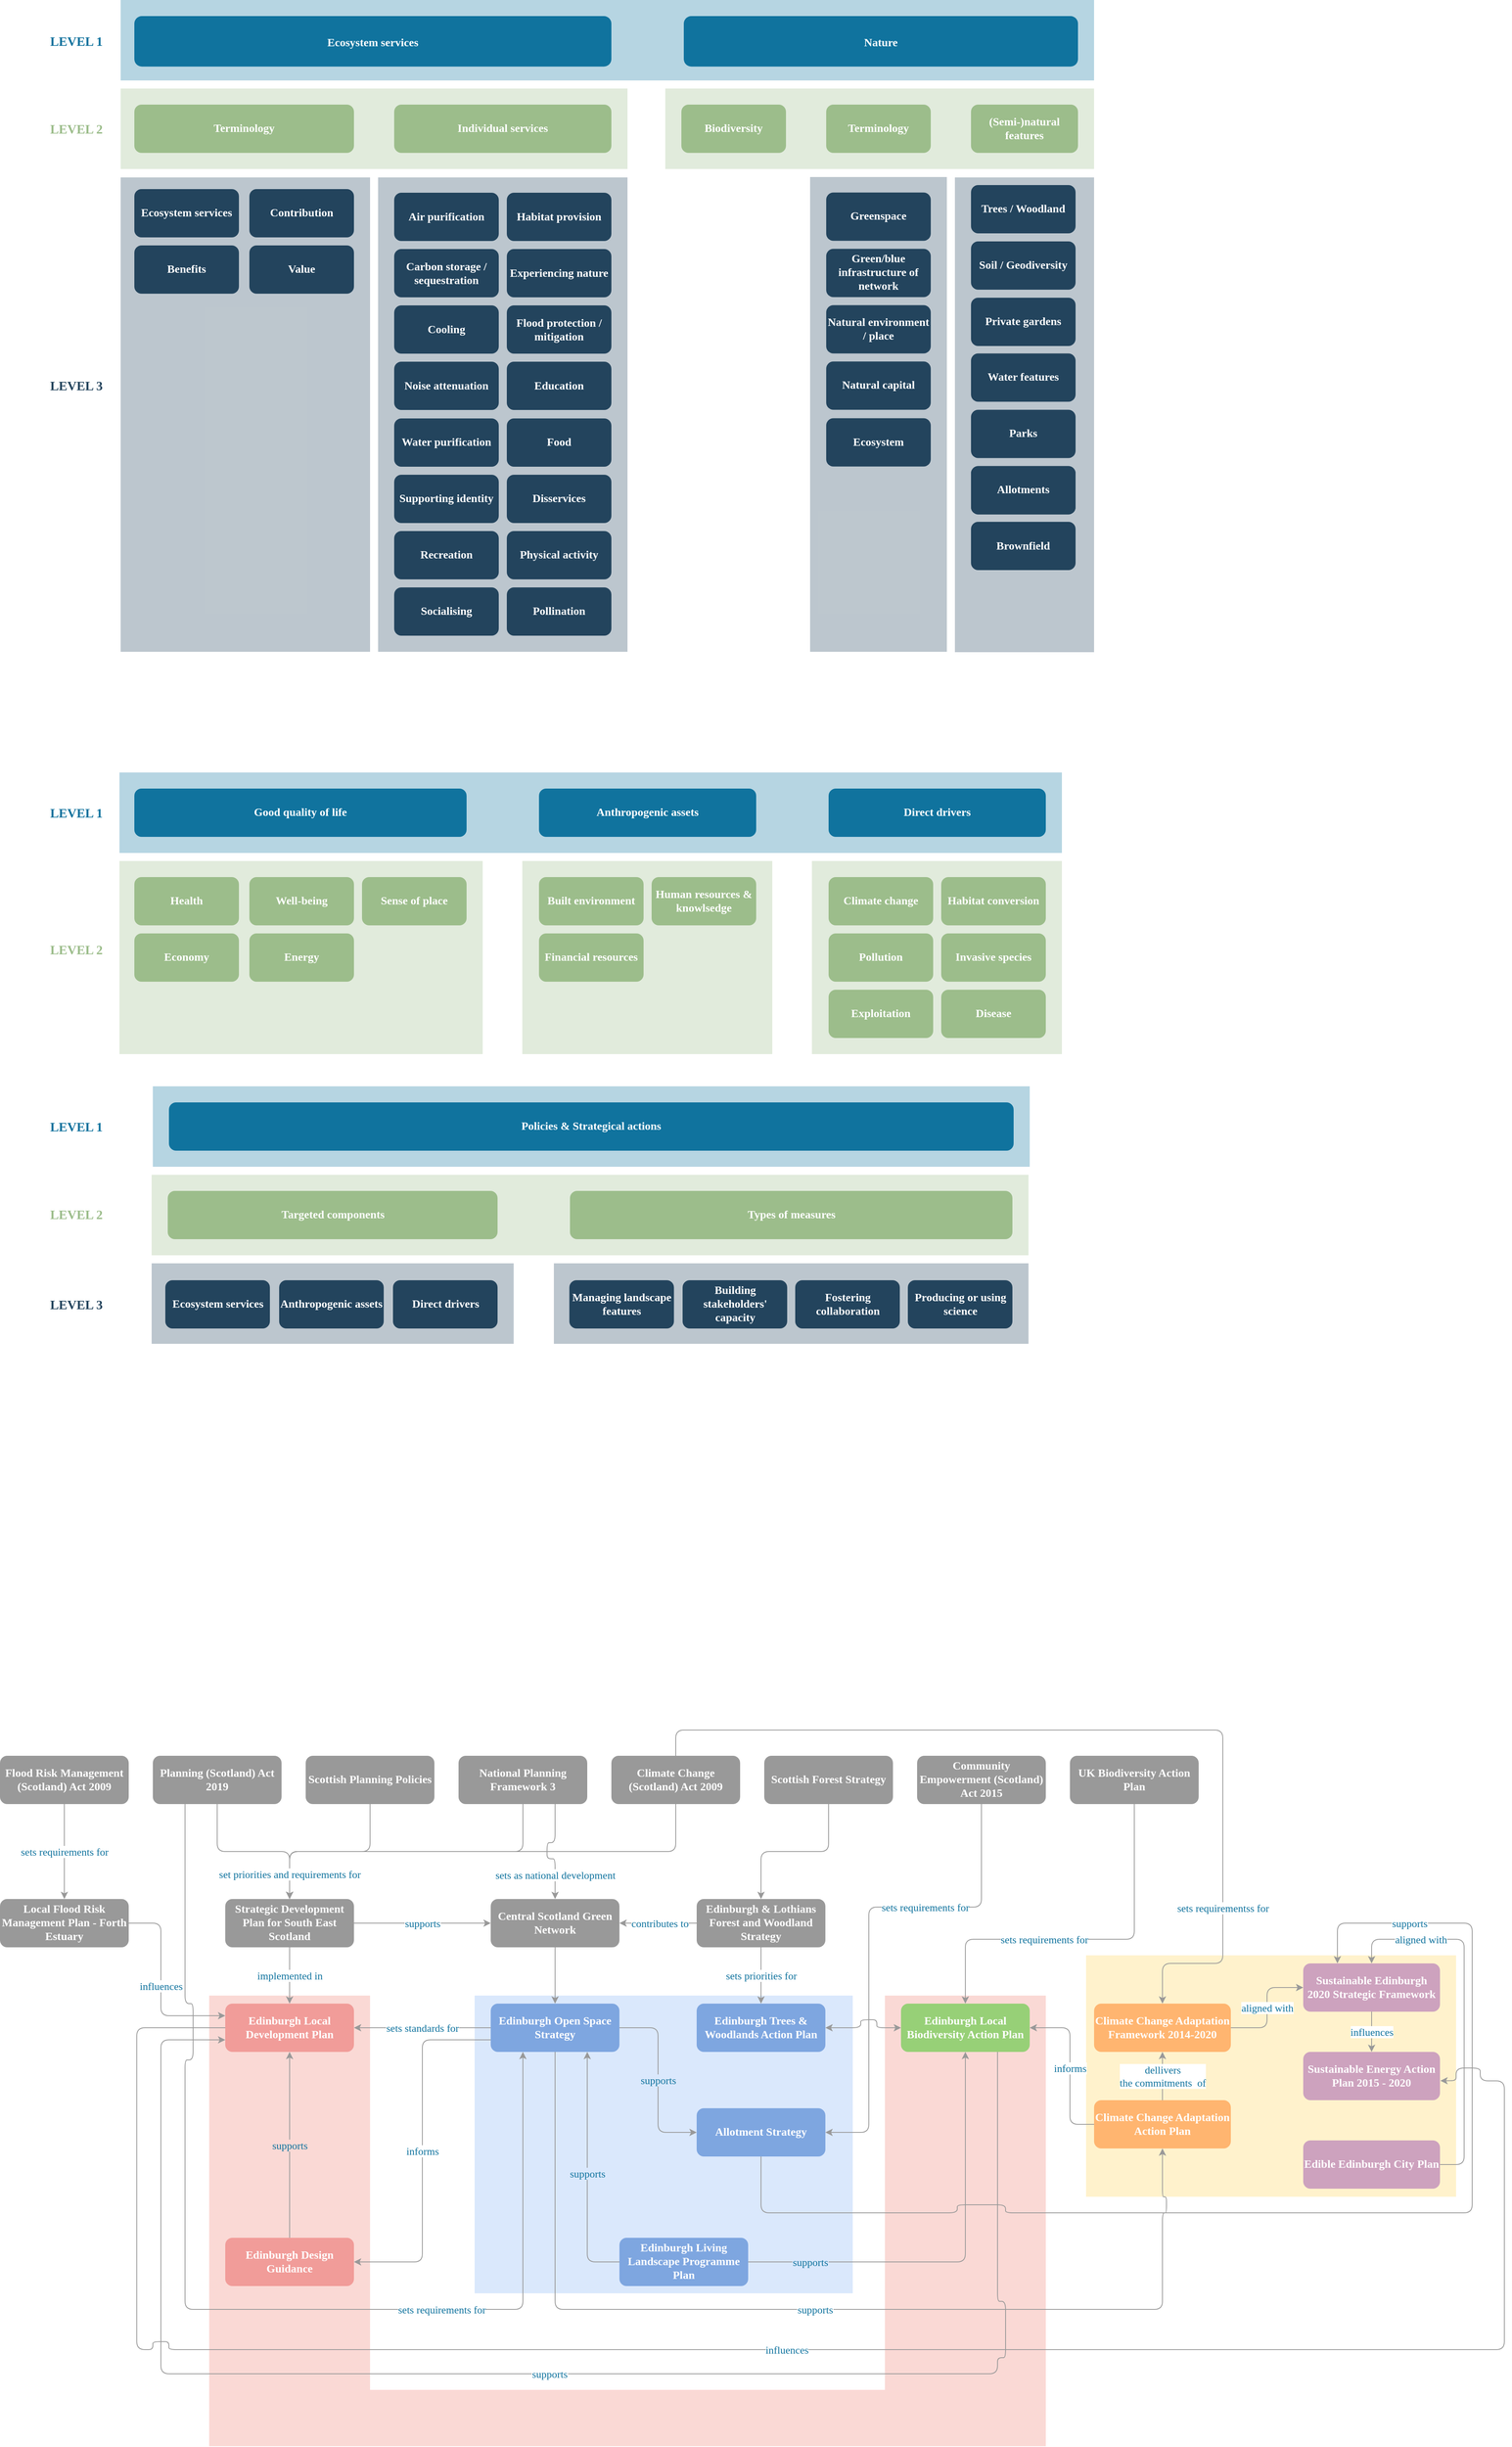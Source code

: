 <mxfile version="12.8.8" type="github">
  <diagram name="Page-1" id="2c0d36ab-eaac-3732-788b-9136903baeff">
    <mxGraphModel dx="2034" dy="1131" grid="1" gridSize="10" guides="1" tooltips="1" connect="1" arrows="1" fold="1" page="1" pageScale="1.5" pageWidth="1169" pageHeight="827" background="#ffffff" math="0" shadow="0">
      <root>
        <mxCell id="0" />
        <mxCell id="1" parent="0" />
        <mxCell id="-UhzXpVQuSyRchcQJ48B-201" value="" style="rounded=0;whiteSpace=wrap;html=1;fillColor=#fff2cc;fontFamily=Tahoma;fontSize=13;strokeColor=none;" vertex="1" parent="1">
          <mxGeometry x="1360" y="2750" width="460" height="300" as="geometry" />
        </mxCell>
        <mxCell id="-UhzXpVQuSyRchcQJ48B-199" value="" style="rounded=0;whiteSpace=wrap;html=1;fillColor=#fad9d5;fontFamily=Tahoma;fontSize=13;strokeColor=none;" vertex="1" parent="1">
          <mxGeometry x="1110" y="2800" width="200" height="560" as="geometry" />
        </mxCell>
        <mxCell id="-UhzXpVQuSyRchcQJ48B-196" value="" style="rounded=0;whiteSpace=wrap;html=1;fillColor=#FAD9D5;fontFamily=Tahoma;fontSize=13;strokeColor=none;" vertex="1" parent="1">
          <mxGeometry x="270" y="2800" width="200" height="560" as="geometry" />
        </mxCell>
        <mxCell id="-UhzXpVQuSyRchcQJ48B-195" value="" style="rounded=0;whiteSpace=wrap;html=1;fillColor=#DAE8FC;fontFamily=Tahoma;fontSize=13;strokeColor=none;" vertex="1" parent="1">
          <mxGeometry x="600" y="2800" width="470" height="370" as="geometry" />
        </mxCell>
        <mxCell id="o9-z1RI_EK6PcWkdSyOs-255" value="" style="group" parent="1" vertex="1" connectable="0">
          <mxGeometry x="60" y="320" width="1310" height="810.5" as="geometry" />
        </mxCell>
        <mxCell id="o9-z1RI_EK6PcWkdSyOs-231" value="" style="fillColor=#23445D;strokeColor=none;opacity=30;" parent="o9-z1RI_EK6PcWkdSyOs-255" vertex="1">
          <mxGeometry x="1137" y="220.5" width="173" height="590" as="geometry" />
        </mxCell>
        <mxCell id="o9-z1RI_EK6PcWkdSyOs-229" value="" style="fillColor=#23445D;strokeColor=none;opacity=30;" parent="o9-z1RI_EK6PcWkdSyOs-255" vertex="1">
          <mxGeometry x="957" y="220" width="170" height="590" as="geometry" />
        </mxCell>
        <mxCell id="o9-z1RI_EK6PcWkdSyOs-228" value="" style="fillColor=#23445D;strokeColor=none;opacity=30;" parent="o9-z1RI_EK6PcWkdSyOs-255" vertex="1">
          <mxGeometry x="420" y="220.5" width="310" height="589.5" as="geometry" />
        </mxCell>
        <mxCell id="o9-z1RI_EK6PcWkdSyOs-227" value="" style="fillColor=#9CBD8B;strokeColor=none;opacity=30;" parent="o9-z1RI_EK6PcWkdSyOs-255" vertex="1">
          <mxGeometry x="777" y="110" width="533" height="100" as="geometry" />
        </mxCell>
        <mxCell id="o9-z1RI_EK6PcWkdSyOs-226" value="" style="fillColor=#23445D;strokeColor=none;opacity=30;" parent="o9-z1RI_EK6PcWkdSyOs-255" vertex="1">
          <mxGeometry x="100" y="220.5" width="310" height="589.5" as="geometry" />
        </mxCell>
        <mxCell id="o9-z1RI_EK6PcWkdSyOs-225" value="" style="fillColor=#9CBD8B;strokeColor=none;opacity=30;" parent="o9-z1RI_EK6PcWkdSyOs-255" vertex="1">
          <mxGeometry x="100" y="110" width="630" height="100" as="geometry" />
        </mxCell>
        <mxCell id="122" value="" style="fillColor=#10739E;strokeColor=none;opacity=30;" parent="o9-z1RI_EK6PcWkdSyOs-255" vertex="1">
          <mxGeometry x="100" width="1210" height="100" as="geometry" />
        </mxCell>
        <mxCell id="12" value="Nature" style="rounded=1;fillColor=#10739E;gradientColor=none;strokeColor=none;fontColor=#FFFFFF;fontStyle=1;fontFamily=Tahoma;fontSize=14" parent="o9-z1RI_EK6PcWkdSyOs-255" vertex="1">
          <mxGeometry x="800" y="20" width="490" height="62.75" as="geometry" />
        </mxCell>
        <mxCell id="13" value="Ecosystem services" style="rounded=1;fillColor=#10739E;gradientColor=none;strokeColor=none;fontColor=#FFFFFF;fontStyle=1;fontFamily=Tahoma;fontSize=14" parent="o9-z1RI_EK6PcWkdSyOs-255" vertex="1">
          <mxGeometry x="117" y="20" width="593" height="62.75" as="geometry" />
        </mxCell>
        <mxCell id="o9-z1RI_EK6PcWkdSyOs-127" value="Terminology" style="rounded=1;fillColor=#9CBD8B;gradientColor=none;strokeColor=none;fontColor=#FFFFFF;fontStyle=1;fontFamily=Tahoma;fontSize=14;whiteSpace=wrap;" parent="o9-z1RI_EK6PcWkdSyOs-255" vertex="1">
          <mxGeometry x="117" y="130" width="273" height="60" as="geometry" />
        </mxCell>
        <mxCell id="o9-z1RI_EK6PcWkdSyOs-143" value="Individual services" style="rounded=1;fillColor=#9CBD8B;gradientColor=none;strokeColor=none;fontColor=#FFFFFF;fontStyle=1;fontFamily=Tahoma;fontSize=14;whiteSpace=wrap;" parent="o9-z1RI_EK6PcWkdSyOs-255" vertex="1">
          <mxGeometry x="440" y="130" width="270" height="60" as="geometry" />
        </mxCell>
        <mxCell id="o9-z1RI_EK6PcWkdSyOs-145" value="Ecosystem services" style="rounded=1;fillColor=#23445D;gradientColor=none;strokeColor=none;fontColor=#FFFFFF;fontStyle=1;fontFamily=Tahoma;fontSize=14;whiteSpace=wrap;" parent="o9-z1RI_EK6PcWkdSyOs-255" vertex="1">
          <mxGeometry x="117" y="235" width="130" height="60" as="geometry" />
        </mxCell>
        <mxCell id="o9-z1RI_EK6PcWkdSyOs-149" value="Contribution" style="rounded=1;fillColor=#23445D;gradientColor=none;strokeColor=none;fontColor=#FFFFFF;fontStyle=1;fontFamily=Tahoma;fontSize=14;whiteSpace=wrap;" parent="o9-z1RI_EK6PcWkdSyOs-255" vertex="1">
          <mxGeometry x="260" y="235" width="130" height="60" as="geometry" />
        </mxCell>
        <mxCell id="o9-z1RI_EK6PcWkdSyOs-150" value="Benefits" style="rounded=1;fillColor=#23445D;gradientColor=none;strokeColor=none;fontColor=#FFFFFF;fontStyle=1;fontFamily=Tahoma;fontSize=14;whiteSpace=wrap;" parent="o9-z1RI_EK6PcWkdSyOs-255" vertex="1">
          <mxGeometry x="117" y="305" width="130" height="60" as="geometry" />
        </mxCell>
        <mxCell id="o9-z1RI_EK6PcWkdSyOs-151" value="Value" style="rounded=1;fillColor=#23445D;gradientColor=none;strokeColor=none;fontColor=#FFFFFF;fontStyle=1;fontFamily=Tahoma;fontSize=14;whiteSpace=wrap;" parent="o9-z1RI_EK6PcWkdSyOs-255" vertex="1">
          <mxGeometry x="260" y="305" width="130" height="60" as="geometry" />
        </mxCell>
        <mxCell id="o9-z1RI_EK6PcWkdSyOs-152" value="Private gardens" style="rounded=1;fillColor=#23445D;gradientColor=none;strokeColor=none;fontColor=#FFFFFF;fontStyle=1;fontFamily=Tahoma;fontSize=14;whiteSpace=wrap;" parent="o9-z1RI_EK6PcWkdSyOs-255" vertex="1">
          <mxGeometry x="1157" y="370" width="130" height="60" as="geometry" />
        </mxCell>
        <mxCell id="o9-z1RI_EK6PcWkdSyOs-153" value="Water purification" style="rounded=1;fillColor=#23445D;gradientColor=none;strokeColor=none;fontColor=#FFFFFF;fontStyle=1;fontFamily=Tahoma;fontSize=14;whiteSpace=wrap;" parent="o9-z1RI_EK6PcWkdSyOs-255" vertex="1">
          <mxGeometry x="440" y="520" width="130" height="60" as="geometry" />
        </mxCell>
        <mxCell id="o9-z1RI_EK6PcWkdSyOs-154" value="Carbon storage / sequestration " style="rounded=1;fillColor=#23445D;gradientColor=none;strokeColor=none;fontColor=#FFFFFF;fontStyle=1;fontFamily=Tahoma;fontSize=14;whiteSpace=wrap;" parent="o9-z1RI_EK6PcWkdSyOs-255" vertex="1">
          <mxGeometry x="440" y="309.5" width="130" height="60" as="geometry" />
        </mxCell>
        <mxCell id="o9-z1RI_EK6PcWkdSyOs-155" value="Cooling" style="rounded=1;fillColor=#23445D;gradientColor=none;strokeColor=none;fontColor=#FFFFFF;fontStyle=1;fontFamily=Tahoma;fontSize=14;whiteSpace=wrap;" parent="o9-z1RI_EK6PcWkdSyOs-255" vertex="1">
          <mxGeometry x="440" y="379.5" width="130" height="60" as="geometry" />
        </mxCell>
        <mxCell id="o9-z1RI_EK6PcWkdSyOs-158" value="Flood protection / mitigation" style="rounded=1;fillColor=#23445D;gradientColor=none;strokeColor=none;fontColor=#FFFFFF;fontStyle=1;fontFamily=Tahoma;fontSize=14;whiteSpace=wrap;" parent="o9-z1RI_EK6PcWkdSyOs-255" vertex="1">
          <mxGeometry x="580" y="379.5" width="130" height="60" as="geometry" />
        </mxCell>
        <mxCell id="o9-z1RI_EK6PcWkdSyOs-159" value="Noise attenuation" style="rounded=1;fillColor=#23445D;gradientColor=none;strokeColor=none;fontColor=#FFFFFF;fontStyle=1;fontFamily=Tahoma;fontSize=14;whiteSpace=wrap;" parent="o9-z1RI_EK6PcWkdSyOs-255" vertex="1">
          <mxGeometry x="440" y="449.5" width="130" height="60" as="geometry" />
        </mxCell>
        <mxCell id="o9-z1RI_EK6PcWkdSyOs-160" value="Pollination" style="rounded=1;fillColor=#23445D;gradientColor=none;strokeColor=none;fontColor=#FFFFFF;fontStyle=1;fontFamily=Tahoma;fontSize=14;whiteSpace=wrap;" parent="o9-z1RI_EK6PcWkdSyOs-255" vertex="1">
          <mxGeometry x="580" y="730" width="130" height="60" as="geometry" />
        </mxCell>
        <mxCell id="o9-z1RI_EK6PcWkdSyOs-161" value="Habitat provision" style="rounded=1;fillColor=#23445D;gradientColor=none;strokeColor=none;fontColor=#FFFFFF;fontStyle=1;fontFamily=Tahoma;fontSize=14;whiteSpace=wrap;" parent="o9-z1RI_EK6PcWkdSyOs-255" vertex="1">
          <mxGeometry x="580" y="239.5" width="130" height="60" as="geometry" />
        </mxCell>
        <mxCell id="o9-z1RI_EK6PcWkdSyOs-162" value="Recreation" style="rounded=1;fillColor=#23445D;gradientColor=none;strokeColor=none;fontColor=#FFFFFF;fontStyle=1;fontFamily=Tahoma;fontSize=14;whiteSpace=wrap;" parent="o9-z1RI_EK6PcWkdSyOs-255" vertex="1">
          <mxGeometry x="440" y="660" width="130" height="60" as="geometry" />
        </mxCell>
        <mxCell id="o9-z1RI_EK6PcWkdSyOs-163" value="Experiencing nature" style="rounded=1;fillColor=#23445D;gradientColor=none;strokeColor=none;fontColor=#FFFFFF;fontStyle=1;fontFamily=Tahoma;fontSize=14;whiteSpace=wrap;" parent="o9-z1RI_EK6PcWkdSyOs-255" vertex="1">
          <mxGeometry x="580" y="309.5" width="130" height="60" as="geometry" />
        </mxCell>
        <mxCell id="o9-z1RI_EK6PcWkdSyOs-165" value="Socialising" style="rounded=1;fillColor=#23445D;gradientColor=none;strokeColor=none;fontColor=#FFFFFF;fontStyle=1;fontFamily=Tahoma;fontSize=14;whiteSpace=wrap;" parent="o9-z1RI_EK6PcWkdSyOs-255" vertex="1">
          <mxGeometry x="440" y="730" width="130" height="60" as="geometry" />
        </mxCell>
        <mxCell id="o9-z1RI_EK6PcWkdSyOs-166" value="Supporting identity" style="rounded=1;fillColor=#23445D;gradientColor=none;strokeColor=none;fontColor=#FFFFFF;fontStyle=1;fontFamily=Tahoma;fontSize=14;whiteSpace=wrap;" parent="o9-z1RI_EK6PcWkdSyOs-255" vertex="1">
          <mxGeometry x="440" y="590" width="130" height="60" as="geometry" />
        </mxCell>
        <mxCell id="o9-z1RI_EK6PcWkdSyOs-167" value="Physical activity" style="rounded=1;fillColor=#23445D;gradientColor=none;strokeColor=none;fontColor=#FFFFFF;fontStyle=1;fontFamily=Tahoma;fontSize=14;whiteSpace=wrap;" parent="o9-z1RI_EK6PcWkdSyOs-255" vertex="1">
          <mxGeometry x="580" y="660" width="130" height="60" as="geometry" />
        </mxCell>
        <mxCell id="o9-z1RI_EK6PcWkdSyOs-168" value="Food" style="rounded=1;fillColor=#23445D;gradientColor=none;strokeColor=none;fontColor=#FFFFFF;fontStyle=1;fontFamily=Tahoma;fontSize=14;whiteSpace=wrap;" parent="o9-z1RI_EK6PcWkdSyOs-255" vertex="1">
          <mxGeometry x="580" y="520" width="130" height="60" as="geometry" />
        </mxCell>
        <mxCell id="o9-z1RI_EK6PcWkdSyOs-169" value="Disservices" style="rounded=1;fillColor=#23445D;gradientColor=none;strokeColor=none;fontColor=#FFFFFF;fontStyle=1;fontFamily=Tahoma;fontSize=14;whiteSpace=wrap;" parent="o9-z1RI_EK6PcWkdSyOs-255" vertex="1">
          <mxGeometry x="580" y="590" width="130" height="60" as="geometry" />
        </mxCell>
        <mxCell id="o9-z1RI_EK6PcWkdSyOs-170" value="Biodiversity" style="rounded=1;fillColor=#9CBD8B;gradientColor=none;strokeColor=none;fontColor=#FFFFFF;fontStyle=1;fontFamily=Tahoma;fontSize=14;whiteSpace=wrap;" parent="o9-z1RI_EK6PcWkdSyOs-255" vertex="1">
          <mxGeometry x="797" y="130" width="130" height="60" as="geometry" />
        </mxCell>
        <mxCell id="o9-z1RI_EK6PcWkdSyOs-171" value="Terminology" style="rounded=1;fillColor=#9CBD8B;gradientColor=none;strokeColor=none;fontColor=#FFFFFF;fontStyle=1;fontFamily=Tahoma;fontSize=14;whiteSpace=wrap;" parent="o9-z1RI_EK6PcWkdSyOs-255" vertex="1">
          <mxGeometry x="977" y="130" width="130" height="60" as="geometry" />
        </mxCell>
        <mxCell id="o9-z1RI_EK6PcWkdSyOs-172" value="(Semi-)natural features" style="rounded=1;fillColor=#9CBD8B;gradientColor=none;strokeColor=none;fontColor=#FFFFFF;fontStyle=1;fontFamily=Tahoma;fontSize=14;whiteSpace=wrap;" parent="o9-z1RI_EK6PcWkdSyOs-255" vertex="1">
          <mxGeometry x="1157" y="130" width="133" height="60" as="geometry" />
        </mxCell>
        <mxCell id="o9-z1RI_EK6PcWkdSyOs-173" value="Greenspace" style="rounded=1;fillColor=#23445D;gradientColor=none;strokeColor=none;fontColor=#FFFFFF;fontStyle=1;fontFamily=Tahoma;fontSize=14;whiteSpace=wrap;" parent="o9-z1RI_EK6PcWkdSyOs-255" vertex="1">
          <mxGeometry x="977" y="239.25" width="130" height="60" as="geometry" />
        </mxCell>
        <mxCell id="o9-z1RI_EK6PcWkdSyOs-174" value="Green/blue infrastructure of network" style="rounded=1;fillColor=#23445D;gradientColor=none;strokeColor=none;fontColor=#FFFFFF;fontStyle=1;fontFamily=Tahoma;fontSize=14;whiteSpace=wrap;" parent="o9-z1RI_EK6PcWkdSyOs-255" vertex="1">
          <mxGeometry x="977" y="309.25" width="130" height="60" as="geometry" />
        </mxCell>
        <mxCell id="o9-z1RI_EK6PcWkdSyOs-175" value="Natural environment / place" style="rounded=1;fillColor=#23445D;gradientColor=none;strokeColor=none;fontColor=#FFFFFF;fontStyle=1;fontFamily=Tahoma;fontSize=14;whiteSpace=wrap;" parent="o9-z1RI_EK6PcWkdSyOs-255" vertex="1">
          <mxGeometry x="977" y="379.25" width="130" height="60" as="geometry" />
        </mxCell>
        <mxCell id="o9-z1RI_EK6PcWkdSyOs-176" value="Natural capital" style="rounded=1;fillColor=#23445D;gradientColor=none;strokeColor=none;fontColor=#FFFFFF;fontStyle=1;fontFamily=Tahoma;fontSize=14;whiteSpace=wrap;" parent="o9-z1RI_EK6PcWkdSyOs-255" vertex="1">
          <mxGeometry x="977" y="449.25" width="130" height="60" as="geometry" />
        </mxCell>
        <mxCell id="o9-z1RI_EK6PcWkdSyOs-177" value="Ecosystem" style="rounded=1;fillColor=#23445D;gradientColor=none;strokeColor=none;fontColor=#FFFFFF;fontStyle=1;fontFamily=Tahoma;fontSize=14;whiteSpace=wrap;" parent="o9-z1RI_EK6PcWkdSyOs-255" vertex="1">
          <mxGeometry x="977" y="519.75" width="130" height="60" as="geometry" />
        </mxCell>
        <mxCell id="o9-z1RI_EK6PcWkdSyOs-178" value="Trees / Woodland" style="rounded=1;fillColor=#23445D;gradientColor=none;strokeColor=none;fontColor=#FFFFFF;fontStyle=1;fontFamily=Tahoma;fontSize=14;whiteSpace=wrap;" parent="o9-z1RI_EK6PcWkdSyOs-255" vertex="1">
          <mxGeometry x="1157" y="230" width="130" height="60" as="geometry" />
        </mxCell>
        <mxCell id="o9-z1RI_EK6PcWkdSyOs-179" value="Water features" style="rounded=1;fillColor=#23445D;gradientColor=none;strokeColor=none;fontColor=#FFFFFF;fontStyle=1;fontFamily=Tahoma;fontSize=14;whiteSpace=wrap;" parent="o9-z1RI_EK6PcWkdSyOs-255" vertex="1">
          <mxGeometry x="1157" y="439.25" width="130" height="60" as="geometry" />
        </mxCell>
        <mxCell id="o9-z1RI_EK6PcWkdSyOs-180" value="Soil / Geodiversity" style="rounded=1;fillColor=#23445D;gradientColor=none;strokeColor=none;fontColor=#FFFFFF;fontStyle=1;fontFamily=Tahoma;fontSize=14;whiteSpace=wrap;" parent="o9-z1RI_EK6PcWkdSyOs-255" vertex="1">
          <mxGeometry x="1157" y="300" width="130" height="60" as="geometry" />
        </mxCell>
        <mxCell id="o9-z1RI_EK6PcWkdSyOs-181" value="Parks" style="rounded=1;fillColor=#23445D;gradientColor=none;strokeColor=none;fontColor=#FFFFFF;fontStyle=1;fontFamily=Tahoma;fontSize=14;whiteSpace=wrap;" parent="o9-z1RI_EK6PcWkdSyOs-255" vertex="1">
          <mxGeometry x="1157" y="509.25" width="130" height="60" as="geometry" />
        </mxCell>
        <mxCell id="o9-z1RI_EK6PcWkdSyOs-183" value="Air purification" style="rounded=1;fillColor=#23445D;gradientColor=none;strokeColor=none;fontColor=#FFFFFF;fontStyle=1;fontFamily=Tahoma;fontSize=14;whiteSpace=wrap;" parent="o9-z1RI_EK6PcWkdSyOs-255" vertex="1">
          <mxGeometry x="440" y="239.5" width="130" height="60" as="geometry" />
        </mxCell>
        <mxCell id="o9-z1RI_EK6PcWkdSyOs-184" value="Allotments" style="rounded=1;fillColor=#23445D;gradientColor=none;strokeColor=none;fontColor=#FFFFFF;fontStyle=1;fontFamily=Tahoma;fontSize=14;whiteSpace=wrap;" parent="o9-z1RI_EK6PcWkdSyOs-255" vertex="1">
          <mxGeometry x="1157" y="579.25" width="130" height="60" as="geometry" />
        </mxCell>
        <mxCell id="o9-z1RI_EK6PcWkdSyOs-185" value="Brownfield" style="rounded=1;fillColor=#23445D;gradientColor=none;strokeColor=none;fontColor=#FFFFFF;fontStyle=1;fontFamily=Tahoma;fontSize=14;whiteSpace=wrap;" parent="o9-z1RI_EK6PcWkdSyOs-255" vertex="1">
          <mxGeometry x="1157" y="648.5" width="130" height="60" as="geometry" />
        </mxCell>
        <mxCell id="o9-z1RI_EK6PcWkdSyOs-222" value="Education" style="rounded=1;fillColor=#23445D;gradientColor=none;strokeColor=none;fontColor=#FFFFFF;fontStyle=1;fontFamily=Tahoma;fontSize=14;whiteSpace=wrap;" parent="o9-z1RI_EK6PcWkdSyOs-255" vertex="1">
          <mxGeometry x="580" y="449.5" width="130" height="60" as="geometry" />
        </mxCell>
        <mxCell id="o9-z1RI_EK6PcWkdSyOs-230" value="Allotments" style="rounded=1;fillColor=#23445D;gradientColor=none;strokeColor=none;fontColor=#FFFFFF;fontStyle=1;fontFamily=Tahoma;fontSize=14;whiteSpace=wrap;" parent="o9-z1RI_EK6PcWkdSyOs-255" vertex="1">
          <mxGeometry x="1157" y="579.25" width="130" height="60" as="geometry" />
        </mxCell>
        <mxCell id="o9-z1RI_EK6PcWkdSyOs-233" value="LEVEL 1" style="text;html=1;strokeColor=none;fillColor=none;align=center;verticalAlign=middle;whiteSpace=wrap;rounded=0;fontFamily=Tahoma;fontSize=16;fontStyle=1;fontColor=#10739E;" parent="o9-z1RI_EK6PcWkdSyOs-255" vertex="1">
          <mxGeometry y="41.38" width="90" height="20" as="geometry" />
        </mxCell>
        <mxCell id="o9-z1RI_EK6PcWkdSyOs-235" value="LEVEL 2" style="text;html=1;strokeColor=none;fillColor=none;align=center;verticalAlign=middle;whiteSpace=wrap;rounded=0;fontFamily=Tahoma;fontSize=16;fontStyle=1;fontColor=#9CBD8B;" parent="o9-z1RI_EK6PcWkdSyOs-255" vertex="1">
          <mxGeometry y="150" width="90" height="20" as="geometry" />
        </mxCell>
        <mxCell id="o9-z1RI_EK6PcWkdSyOs-236" value="LEVEL 3" style="text;html=1;strokeColor=none;fillColor=none;align=center;verticalAlign=middle;whiteSpace=wrap;rounded=0;fontFamily=Tahoma;fontSize=16;fontStyle=1;fontColor=#23445D;" parent="o9-z1RI_EK6PcWkdSyOs-255" vertex="1">
          <mxGeometry y="469.25" width="90" height="20" as="geometry" />
        </mxCell>
        <mxCell id="o9-z1RI_EK6PcWkdSyOs-256" value="" style="group" parent="1" vertex="1" connectable="0">
          <mxGeometry x="60" y="1280" width="1270" height="710" as="geometry" />
        </mxCell>
        <mxCell id="o9-z1RI_EK6PcWkdSyOs-249" value="" style="fillColor=#10739E;strokeColor=none;opacity=30;" parent="o9-z1RI_EK6PcWkdSyOs-256" vertex="1">
          <mxGeometry x="140" y="390" width="1090" height="100" as="geometry" />
        </mxCell>
        <mxCell id="o9-z1RI_EK6PcWkdSyOs-248" value="" style="fillColor=#23445D;strokeColor=none;opacity=30;" parent="o9-z1RI_EK6PcWkdSyOs-256" vertex="1">
          <mxGeometry x="638.5" y="610" width="590" height="100" as="geometry" />
        </mxCell>
        <mxCell id="o9-z1RI_EK6PcWkdSyOs-246" value="" style="fillColor=#23445D;strokeColor=none;opacity=30;" parent="o9-z1RI_EK6PcWkdSyOs-256" vertex="1">
          <mxGeometry x="138.5" y="610" width="450" height="100" as="geometry" />
        </mxCell>
        <mxCell id="o9-z1RI_EK6PcWkdSyOs-247" value="" style="fillColor=#9CBD8B;strokeColor=none;opacity=30;" parent="o9-z1RI_EK6PcWkdSyOs-256" vertex="1">
          <mxGeometry x="138.5" y="500" width="1090" height="100" as="geometry" />
        </mxCell>
        <mxCell id="o9-z1RI_EK6PcWkdSyOs-244" value="" style="fillColor=#10739E;strokeColor=none;opacity=30;" parent="o9-z1RI_EK6PcWkdSyOs-256" vertex="1">
          <mxGeometry x="98.5" width="1171.5" height="100" as="geometry" />
        </mxCell>
        <mxCell id="o9-z1RI_EK6PcWkdSyOs-243" value="" style="fillColor=#9CBD8B;strokeColor=none;opacity=30;" parent="o9-z1RI_EK6PcWkdSyOs-256" vertex="1">
          <mxGeometry x="959.25" y="110" width="310.75" height="240" as="geometry" />
        </mxCell>
        <mxCell id="o9-z1RI_EK6PcWkdSyOs-238" value="" style="fillColor=#9CBD8B;strokeColor=none;opacity=30;" parent="o9-z1RI_EK6PcWkdSyOs-256" vertex="1">
          <mxGeometry x="599.25" y="110" width="310.75" height="240" as="geometry" />
        </mxCell>
        <mxCell id="o9-z1RI_EK6PcWkdSyOs-237" value="" style="fillColor=#9CBD8B;strokeColor=none;opacity=30;" parent="o9-z1RI_EK6PcWkdSyOs-256" vertex="1">
          <mxGeometry x="98.5" y="110" width="451.5" height="240" as="geometry" />
        </mxCell>
        <mxCell id="o9-z1RI_EK6PcWkdSyOs-192" value="Direct drivers" style="rounded=1;fillColor=#10739E;gradientColor=none;strokeColor=none;fontColor=#FFFFFF;fontStyle=1;fontFamily=Tahoma;fontSize=14;whiteSpace=wrap;" parent="o9-z1RI_EK6PcWkdSyOs-256" vertex="1">
          <mxGeometry x="980" y="20" width="270" height="60" as="geometry" />
        </mxCell>
        <mxCell id="o9-z1RI_EK6PcWkdSyOs-193" value="Good quality of life" style="rounded=1;fillColor=#10739E;gradientColor=none;strokeColor=none;fontColor=#FFFFFF;fontStyle=1;fontFamily=Tahoma;fontSize=14;whiteSpace=wrap;" parent="o9-z1RI_EK6PcWkdSyOs-256" vertex="1">
          <mxGeometry x="117" y="20" width="413" height="60" as="geometry" />
        </mxCell>
        <mxCell id="o9-z1RI_EK6PcWkdSyOs-194" value="Policies &amp; Strategical actions" style="rounded=1;fillColor=#10739E;gradientColor=none;strokeColor=none;fontColor=#FFFFFF;fontStyle=1;fontFamily=Tahoma;fontSize=14;whiteSpace=wrap;" parent="o9-z1RI_EK6PcWkdSyOs-256" vertex="1">
          <mxGeometry x="160" y="410" width="1050" height="60" as="geometry" />
        </mxCell>
        <mxCell id="o9-z1RI_EK6PcWkdSyOs-195" value="Types of measures" style="rounded=1;fillColor=#9CBD8B;gradientColor=none;strokeColor=none;fontColor=#FFFFFF;fontStyle=1;fontFamily=Tahoma;fontSize=14;whiteSpace=wrap;" parent="o9-z1RI_EK6PcWkdSyOs-256" vertex="1">
          <mxGeometry x="658.5" y="520" width="550" height="60" as="geometry" />
        </mxCell>
        <mxCell id="o9-z1RI_EK6PcWkdSyOs-196" value="Well-being" style="rounded=1;fillColor=#9CBD8B;gradientColor=none;strokeColor=none;fontColor=#FFFFFF;fontStyle=1;fontFamily=Tahoma;fontSize=14;whiteSpace=wrap;" parent="o9-z1RI_EK6PcWkdSyOs-256" vertex="1">
          <mxGeometry x="260" y="130" width="130" height="60" as="geometry" />
        </mxCell>
        <mxCell id="o9-z1RI_EK6PcWkdSyOs-197" value="Built environment" style="rounded=1;fillColor=#9CBD8B;gradientColor=none;strokeColor=none;fontColor=#FFFFFF;fontStyle=1;fontFamily=Tahoma;fontSize=14;whiteSpace=wrap;" parent="o9-z1RI_EK6PcWkdSyOs-256" vertex="1">
          <mxGeometry x="620" y="130" width="130" height="60" as="geometry" />
        </mxCell>
        <mxCell id="o9-z1RI_EK6PcWkdSyOs-198" value="Economy" style="rounded=1;fillColor=#9CBD8B;gradientColor=none;strokeColor=none;fontColor=#FFFFFF;fontStyle=1;fontFamily=Tahoma;fontSize=14;whiteSpace=wrap;" parent="o9-z1RI_EK6PcWkdSyOs-256" vertex="1">
          <mxGeometry x="117" y="200" width="130" height="60" as="geometry" />
        </mxCell>
        <mxCell id="o9-z1RI_EK6PcWkdSyOs-199" value="Energy" style="rounded=1;fillColor=#9CBD8B;gradientColor=none;strokeColor=none;fontColor=#FFFFFF;fontStyle=1;fontFamily=Tahoma;fontSize=14;whiteSpace=wrap;" parent="o9-z1RI_EK6PcWkdSyOs-256" vertex="1">
          <mxGeometry x="260" y="200" width="130" height="60" as="geometry" />
        </mxCell>
        <mxCell id="o9-z1RI_EK6PcWkdSyOs-200" value="Habitat conversion" style="rounded=1;fillColor=#9CBD8B;gradientColor=none;strokeColor=none;fontColor=#FFFFFF;fontStyle=1;fontFamily=Tahoma;fontSize=14;whiteSpace=wrap;" parent="o9-z1RI_EK6PcWkdSyOs-256" vertex="1">
          <mxGeometry x="1120" y="130" width="130" height="60" as="geometry" />
        </mxCell>
        <mxCell id="o9-z1RI_EK6PcWkdSyOs-202" value="Anthropogenic assets" style="rounded=1;fillColor=#10739E;gradientColor=none;strokeColor=none;fontColor=#FFFFFF;fontStyle=1;fontFamily=Tahoma;fontSize=14;whiteSpace=wrap;" parent="o9-z1RI_EK6PcWkdSyOs-256" vertex="1">
          <mxGeometry x="620" y="20" width="270" height="60" as="geometry" />
        </mxCell>
        <mxCell id="o9-z1RI_EK6PcWkdSyOs-203" value="Sense of place" style="rounded=1;fillColor=#9CBD8B;gradientColor=none;strokeColor=none;fontColor=#FFFFFF;fontStyle=1;fontFamily=Tahoma;fontSize=14;whiteSpace=wrap;" parent="o9-z1RI_EK6PcWkdSyOs-256" vertex="1">
          <mxGeometry x="400" y="130" width="130" height="60" as="geometry" />
        </mxCell>
        <mxCell id="o9-z1RI_EK6PcWkdSyOs-204" value="Human resources &amp; knowlsedge" style="rounded=1;fillColor=#9CBD8B;gradientColor=none;strokeColor=none;fontColor=#FFFFFF;fontStyle=1;fontFamily=Tahoma;fontSize=14;whiteSpace=wrap;" parent="o9-z1RI_EK6PcWkdSyOs-256" vertex="1">
          <mxGeometry x="760" y="130" width="130" height="60" as="geometry" />
        </mxCell>
        <mxCell id="o9-z1RI_EK6PcWkdSyOs-205" value="Financial resources" style="rounded=1;fillColor=#9CBD8B;gradientColor=none;strokeColor=none;fontColor=#FFFFFF;fontStyle=1;fontFamily=Tahoma;fontSize=14;whiteSpace=wrap;" parent="o9-z1RI_EK6PcWkdSyOs-256" vertex="1">
          <mxGeometry x="620" y="200" width="130" height="60" as="geometry" />
        </mxCell>
        <mxCell id="o9-z1RI_EK6PcWkdSyOs-206" value="Climate change" style="rounded=1;fillColor=#9CBD8B;gradientColor=none;strokeColor=none;fontColor=#FFFFFF;fontStyle=1;fontFamily=Tahoma;fontSize=14;whiteSpace=wrap;" parent="o9-z1RI_EK6PcWkdSyOs-256" vertex="1">
          <mxGeometry x="980" y="130" width="130" height="60" as="geometry" />
        </mxCell>
        <mxCell id="o9-z1RI_EK6PcWkdSyOs-207" value="Pollution" style="rounded=1;fillColor=#9CBD8B;gradientColor=none;strokeColor=none;fontColor=#FFFFFF;fontStyle=1;fontFamily=Tahoma;fontSize=14;whiteSpace=wrap;" parent="o9-z1RI_EK6PcWkdSyOs-256" vertex="1">
          <mxGeometry x="980" y="200" width="130" height="60" as="geometry" />
        </mxCell>
        <mxCell id="o9-z1RI_EK6PcWkdSyOs-208" value="Exploitation" style="rounded=1;fillColor=#9CBD8B;gradientColor=none;strokeColor=none;fontColor=#FFFFFF;fontStyle=1;fontFamily=Tahoma;fontSize=14;whiteSpace=wrap;" parent="o9-z1RI_EK6PcWkdSyOs-256" vertex="1">
          <mxGeometry x="980" y="270" width="130" height="60" as="geometry" />
        </mxCell>
        <mxCell id="o9-z1RI_EK6PcWkdSyOs-209" value="Invasive species" style="rounded=1;fillColor=#9CBD8B;gradientColor=none;strokeColor=none;fontColor=#FFFFFF;fontStyle=1;fontFamily=Tahoma;fontSize=14;whiteSpace=wrap;" parent="o9-z1RI_EK6PcWkdSyOs-256" vertex="1">
          <mxGeometry x="1120" y="200" width="130" height="60" as="geometry" />
        </mxCell>
        <mxCell id="o9-z1RI_EK6PcWkdSyOs-210" value="Disease" style="rounded=1;fillColor=#9CBD8B;gradientColor=none;strokeColor=none;fontColor=#FFFFFF;fontStyle=1;fontFamily=Tahoma;fontSize=14;whiteSpace=wrap;" parent="o9-z1RI_EK6PcWkdSyOs-256" vertex="1">
          <mxGeometry x="1120" y="270" width="130" height="60" as="geometry" />
        </mxCell>
        <mxCell id="o9-z1RI_EK6PcWkdSyOs-211" value="Health" style="rounded=1;fillColor=#9CBD8B;gradientColor=none;strokeColor=none;fontColor=#FFFFFF;fontStyle=1;fontFamily=Tahoma;fontSize=14;whiteSpace=wrap;" parent="o9-z1RI_EK6PcWkdSyOs-256" vertex="1">
          <mxGeometry x="117" y="130" width="130" height="60" as="geometry" />
        </mxCell>
        <mxCell id="o9-z1RI_EK6PcWkdSyOs-212" value="Targeted components" style="rounded=1;fillColor=#9CBD8B;gradientColor=none;strokeColor=none;fontColor=#FFFFFF;fontStyle=1;fontFamily=Tahoma;fontSize=14;whiteSpace=wrap;" parent="o9-z1RI_EK6PcWkdSyOs-256" vertex="1">
          <mxGeometry x="158.5" y="520" width="410" height="60" as="geometry" />
        </mxCell>
        <mxCell id="o9-z1RI_EK6PcWkdSyOs-213" value="Ecosystem services" style="rounded=1;fillColor=#23445D;gradientColor=none;strokeColor=none;fontColor=#FFFFFF;fontStyle=1;fontFamily=Tahoma;fontSize=14;whiteSpace=wrap;" parent="o9-z1RI_EK6PcWkdSyOs-256" vertex="1">
          <mxGeometry x="155.5" y="631" width="130" height="60" as="geometry" />
        </mxCell>
        <mxCell id="o9-z1RI_EK6PcWkdSyOs-214" value="Anthropogenic assets" style="rounded=1;fillColor=#23445D;gradientColor=none;strokeColor=none;fontColor=#FFFFFF;fontStyle=1;fontFamily=Tahoma;fontSize=14;whiteSpace=wrap;" parent="o9-z1RI_EK6PcWkdSyOs-256" vertex="1">
          <mxGeometry x="297" y="631" width="130" height="60" as="geometry" />
        </mxCell>
        <mxCell id="o9-z1RI_EK6PcWkdSyOs-215" value="Direct drivers" style="rounded=1;fillColor=#23445D;gradientColor=none;strokeColor=none;fontColor=#FFFFFF;fontStyle=1;fontFamily=Tahoma;fontSize=14;whiteSpace=wrap;" parent="o9-z1RI_EK6PcWkdSyOs-256" vertex="1">
          <mxGeometry x="438.5" y="631" width="130" height="60" as="geometry" />
        </mxCell>
        <mxCell id="o9-z1RI_EK6PcWkdSyOs-217" value="Managing landscape features" style="rounded=1;fillColor=#23445D;gradientColor=none;strokeColor=none;fontColor=#FFFFFF;fontStyle=1;fontFamily=Tahoma;fontSize=14;whiteSpace=wrap;" parent="o9-z1RI_EK6PcWkdSyOs-256" vertex="1">
          <mxGeometry x="657.75" y="631" width="130" height="60" as="geometry" />
        </mxCell>
        <mxCell id="o9-z1RI_EK6PcWkdSyOs-218" value="Building stakeholders&#39; capacity" style="rounded=1;fillColor=#23445D;gradientColor=none;strokeColor=none;fontColor=#FFFFFF;fontStyle=1;fontFamily=Tahoma;fontSize=14;whiteSpace=wrap;" parent="o9-z1RI_EK6PcWkdSyOs-256" vertex="1">
          <mxGeometry x="798.5" y="631" width="130" height="60" as="geometry" />
        </mxCell>
        <mxCell id="o9-z1RI_EK6PcWkdSyOs-219" value="Fostering collaboration" style="rounded=1;fillColor=#23445D;gradientColor=none;strokeColor=none;fontColor=#FFFFFF;fontStyle=1;fontFamily=Tahoma;fontSize=14;whiteSpace=wrap;" parent="o9-z1RI_EK6PcWkdSyOs-256" vertex="1">
          <mxGeometry x="938.5" y="631" width="130" height="60" as="geometry" />
        </mxCell>
        <mxCell id="o9-z1RI_EK6PcWkdSyOs-220" value="Producing or using science" style="rounded=1;fillColor=#23445D;gradientColor=none;strokeColor=none;fontColor=#FFFFFF;fontStyle=1;fontFamily=Tahoma;fontSize=14;whiteSpace=wrap;" parent="o9-z1RI_EK6PcWkdSyOs-256" vertex="1">
          <mxGeometry x="1078.5" y="631" width="130" height="60" as="geometry" />
        </mxCell>
        <mxCell id="o9-z1RI_EK6PcWkdSyOs-250" value="LEVEL 1" style="text;html=1;strokeColor=none;fillColor=none;align=center;verticalAlign=middle;whiteSpace=wrap;rounded=0;fontFamily=Tahoma;fontSize=16;fontStyle=1;fontColor=#10739E;" parent="o9-z1RI_EK6PcWkdSyOs-256" vertex="1">
          <mxGeometry y="40" width="90" height="20" as="geometry" />
        </mxCell>
        <mxCell id="o9-z1RI_EK6PcWkdSyOs-251" value="LEVEL 2" style="text;html=1;strokeColor=none;fillColor=none;align=center;verticalAlign=middle;whiteSpace=wrap;rounded=0;fontFamily=Tahoma;fontSize=16;fontStyle=1;fontColor=#9CBD8B;" parent="o9-z1RI_EK6PcWkdSyOs-256" vertex="1">
          <mxGeometry y="210" width="90" height="20" as="geometry" />
        </mxCell>
        <mxCell id="o9-z1RI_EK6PcWkdSyOs-252" value="LEVEL 1" style="text;html=1;strokeColor=none;fillColor=none;align=center;verticalAlign=middle;whiteSpace=wrap;rounded=0;fontFamily=Tahoma;fontSize=16;fontStyle=1;fontColor=#10739E;" parent="o9-z1RI_EK6PcWkdSyOs-256" vertex="1">
          <mxGeometry y="430" width="90" height="20" as="geometry" />
        </mxCell>
        <mxCell id="o9-z1RI_EK6PcWkdSyOs-253" value="LEVEL 2" style="text;html=1;strokeColor=none;fillColor=none;align=center;verticalAlign=middle;whiteSpace=wrap;rounded=0;fontFamily=Tahoma;fontSize=16;fontStyle=1;fontColor=#9CBD8B;" parent="o9-z1RI_EK6PcWkdSyOs-256" vertex="1">
          <mxGeometry y="538.62" width="90" height="20" as="geometry" />
        </mxCell>
        <mxCell id="o9-z1RI_EK6PcWkdSyOs-254" value="LEVEL 3" style="text;html=1;strokeColor=none;fillColor=none;align=center;verticalAlign=middle;whiteSpace=wrap;rounded=0;fontFamily=Tahoma;fontSize=16;fontStyle=1;fontColor=#23445D;" parent="o9-z1RI_EK6PcWkdSyOs-256" vertex="1">
          <mxGeometry y="651" width="90" height="20" as="geometry" />
        </mxCell>
        <mxCell id="-UhzXpVQuSyRchcQJ48B-135" value="sets requirements for" style="edgeStyle=orthogonalEdgeStyle;rounded=1;orthogonalLoop=1;jettySize=auto;html=1;exitX=0.5;exitY=1;exitDx=0;exitDy=0;entryX=0.5;entryY=0;entryDx=0;entryDy=0;strokeColor=#999999;fontFamily=Tahoma;fontSize=13;fontColor=#10739E;" edge="1" parent="1" source="-UhzXpVQuSyRchcQJ48B-122" target="-UhzXpVQuSyRchcQJ48B-130">
          <mxGeometry relative="1" as="geometry" />
        </mxCell>
        <mxCell id="-UhzXpVQuSyRchcQJ48B-122" value="Flood Risk Management (Scotland) Act 2009" style="rounded=1;fillColor=#999999;gradientColor=none;strokeColor=none;fontColor=#FFFFFF;fontStyle=1;fontFamily=Tahoma;fontSize=14;whiteSpace=wrap;" vertex="1" parent="1">
          <mxGeometry x="10" y="2502" width="160" height="60" as="geometry" />
        </mxCell>
        <mxCell id="-UhzXpVQuSyRchcQJ48B-136" style="edgeStyle=orthogonalEdgeStyle;orthogonalLoop=1;jettySize=auto;html=1;exitX=0.5;exitY=1;exitDx=0;exitDy=0;entryX=0.5;entryY=0;entryDx=0;entryDy=0;strokeColor=#999999;" edge="1" parent="1" source="-UhzXpVQuSyRchcQJ48B-123" target="-UhzXpVQuSyRchcQJ48B-131">
          <mxGeometry relative="1" as="geometry" />
        </mxCell>
        <mxCell id="-UhzXpVQuSyRchcQJ48B-181" value="sets requirements for" style="edgeStyle=orthogonalEdgeStyle;orthogonalLoop=1;jettySize=auto;html=1;exitX=0.25;exitY=1;exitDx=0;exitDy=0;startFill=0;strokeColor=#999999;entryX=0.25;entryY=1;entryDx=0;entryDy=0;fontFamily=Tahoma;fontSize=13;fontColor=#10739E;" edge="1" parent="1" source="-UhzXpVQuSyRchcQJ48B-123" target="-UhzXpVQuSyRchcQJ48B-145">
          <mxGeometry x="0.395" relative="1" as="geometry">
            <mxPoint x="673" y="2870" as="targetPoint" />
            <Array as="points">
              <mxPoint x="240" y="2810" />
              <mxPoint x="250" y="2810" />
              <mxPoint x="250" y="2880" />
              <mxPoint x="240" y="2880" />
              <mxPoint x="240" y="3190" />
              <mxPoint x="660" y="3190" />
            </Array>
            <mxPoint x="-1" as="offset" />
          </mxGeometry>
        </mxCell>
        <mxCell id="-UhzXpVQuSyRchcQJ48B-123" value="Planning (Scotland) Act 2019" style="rounded=1;fillColor=#999999;gradientColor=none;strokeColor=none;fontColor=#FFFFFF;fontStyle=1;fontFamily=Tahoma;fontSize=14;whiteSpace=wrap;" vertex="1" parent="1">
          <mxGeometry x="200" y="2502" width="160" height="60" as="geometry" />
        </mxCell>
        <mxCell id="-UhzXpVQuSyRchcQJ48B-137" style="edgeStyle=orthogonalEdgeStyle;orthogonalLoop=1;jettySize=auto;html=1;exitX=0.5;exitY=1;exitDx=0;exitDy=0;strokeColor=#999999;entryX=0.5;entryY=0;entryDx=0;entryDy=0;" edge="1" parent="1" source="-UhzXpVQuSyRchcQJ48B-124" target="-UhzXpVQuSyRchcQJ48B-131">
          <mxGeometry relative="1" as="geometry">
            <mxPoint x="300" y="2680" as="targetPoint" />
          </mxGeometry>
        </mxCell>
        <mxCell id="-UhzXpVQuSyRchcQJ48B-124" value="Scottish Planning Policies" style="rounded=1;fillColor=#999999;gradientColor=none;strokeColor=none;fontColor=#FFFFFF;fontStyle=1;fontFamily=Tahoma;fontSize=14;whiteSpace=wrap;" vertex="1" parent="1">
          <mxGeometry x="390" y="2502" width="160" height="60" as="geometry" />
        </mxCell>
        <mxCell id="-UhzXpVQuSyRchcQJ48B-138" style="edgeStyle=orthogonalEdgeStyle;orthogonalLoop=1;jettySize=auto;html=1;exitX=0.5;exitY=1;exitDx=0;exitDy=0;entryX=0.5;entryY=0;entryDx=0;entryDy=0;strokeColor=#999999;" edge="1" parent="1" source="-UhzXpVQuSyRchcQJ48B-125" target="-UhzXpVQuSyRchcQJ48B-131">
          <mxGeometry relative="1" as="geometry" />
        </mxCell>
        <mxCell id="-UhzXpVQuSyRchcQJ48B-140" value="sets as national development" style="edgeStyle=orthogonalEdgeStyle;orthogonalLoop=1;jettySize=auto;html=1;exitX=0.75;exitY=1;exitDx=0;exitDy=0;entryX=0.5;entryY=0;entryDx=0;entryDy=0;strokeColor=#999999;fontFamily=Tahoma;fontSize=13;fontColor=#10739E;" edge="1" parent="1" source="-UhzXpVQuSyRchcQJ48B-125" target="-UhzXpVQuSyRchcQJ48B-132">
          <mxGeometry x="0.565" relative="1" as="geometry">
            <Array as="points">
              <mxPoint x="700" y="2610" />
              <mxPoint x="690" y="2610" />
              <mxPoint x="690" y="2630" />
              <mxPoint x="700" y="2630" />
            </Array>
            <mxPoint as="offset" />
          </mxGeometry>
        </mxCell>
        <mxCell id="-UhzXpVQuSyRchcQJ48B-125" value="National Planning Framework 3" style="rounded=1;fillColor=#999999;gradientColor=none;strokeColor=none;fontColor=#FFFFFF;fontStyle=1;fontFamily=Tahoma;fontSize=14;whiteSpace=wrap;" vertex="1" parent="1">
          <mxGeometry x="580" y="2502" width="160" height="60" as="geometry" />
        </mxCell>
        <mxCell id="-UhzXpVQuSyRchcQJ48B-139" value="set priorities and requirements for" style="edgeStyle=orthogonalEdgeStyle;orthogonalLoop=1;jettySize=auto;html=1;exitX=0.5;exitY=1;exitDx=0;exitDy=0;strokeColor=#999999;entryX=0.5;entryY=0;entryDx=0;entryDy=0;fontFamily=Tahoma;fontSize=13;fontColor=#10739E;" edge="1" parent="1" source="-UhzXpVQuSyRchcQJ48B-126" target="-UhzXpVQuSyRchcQJ48B-131">
          <mxGeometry x="0.897" relative="1" as="geometry">
            <mxPoint x="300" y="2680" as="targetPoint" />
            <mxPoint as="offset" />
          </mxGeometry>
        </mxCell>
        <mxCell id="-UhzXpVQuSyRchcQJ48B-187" value="sets requirementss for" style="edgeStyle=orthogonalEdgeStyle;orthogonalLoop=1;jettySize=auto;html=1;exitX=0.5;exitY=0;exitDx=0;exitDy=0;startFill=0;strokeColor=#999999;entryX=0.5;entryY=0;entryDx=0;entryDy=0;fontColor=#10739E;fontFamily=Tahoma;fontSize=13;" edge="1" parent="1" source="-UhzXpVQuSyRchcQJ48B-126" target="-UhzXpVQuSyRchcQJ48B-160">
          <mxGeometry x="0.654" relative="1" as="geometry">
            <mxPoint x="1450" y="2790" as="targetPoint" />
            <Array as="points">
              <mxPoint x="850" y="2470" />
              <mxPoint x="1530" y="2470" />
              <mxPoint x="1530" y="2760" />
              <mxPoint x="1455" y="2760" />
            </Array>
            <mxPoint y="1" as="offset" />
          </mxGeometry>
        </mxCell>
        <mxCell id="-UhzXpVQuSyRchcQJ48B-126" value="Climate Change (Scotland) Act 2009" style="rounded=1;fillColor=#999999;gradientColor=none;strokeColor=none;fontColor=#FFFFFF;fontStyle=1;fontFamily=Tahoma;fontSize=14;whiteSpace=wrap;" vertex="1" parent="1">
          <mxGeometry x="770" y="2502" width="160" height="60" as="geometry" />
        </mxCell>
        <mxCell id="-UhzXpVQuSyRchcQJ48B-143" style="edgeStyle=orthogonalEdgeStyle;orthogonalLoop=1;jettySize=auto;html=1;exitX=0.5;exitY=1;exitDx=0;exitDy=0;strokeColor=#999999;" edge="1" parent="1" source="-UhzXpVQuSyRchcQJ48B-127" target="-UhzXpVQuSyRchcQJ48B-133">
          <mxGeometry relative="1" as="geometry" />
        </mxCell>
        <mxCell id="-UhzXpVQuSyRchcQJ48B-127" value="Scottish Forest Strategy" style="rounded=1;fillColor=#999999;gradientColor=none;strokeColor=none;fontColor=#FFFFFF;fontStyle=1;fontFamily=Tahoma;fontSize=14;whiteSpace=wrap;" vertex="1" parent="1">
          <mxGeometry x="960" y="2502" width="160" height="60" as="geometry" />
        </mxCell>
        <mxCell id="-UhzXpVQuSyRchcQJ48B-155" value="sets requirements for" style="edgeStyle=orthogonalEdgeStyle;orthogonalLoop=1;jettySize=auto;html=1;exitX=0.5;exitY=1;exitDx=0;exitDy=0;entryX=1;entryY=0.5;entryDx=0;entryDy=0;strokeColor=#999999;fontColor=#10739E;fontFamily=Tahoma;fontSize=13;" edge="1" parent="1" source="-UhzXpVQuSyRchcQJ48B-128" target="-UhzXpVQuSyRchcQJ48B-147">
          <mxGeometry x="-0.342" relative="1" as="geometry">
            <Array as="points">
              <mxPoint x="1230" y="2690" />
              <mxPoint x="1090" y="2690" />
              <mxPoint x="1090" y="2970" />
            </Array>
            <mxPoint as="offset" />
          </mxGeometry>
        </mxCell>
        <mxCell id="-UhzXpVQuSyRchcQJ48B-128" value="Community Empowerment (Scotland) Act 2015" style="rounded=1;fillColor=#999999;gradientColor=none;strokeColor=none;fontColor=#FFFFFF;fontStyle=1;fontFamily=Tahoma;fontSize=14;whiteSpace=wrap;" vertex="1" parent="1">
          <mxGeometry x="1150" y="2502" width="160" height="60" as="geometry" />
        </mxCell>
        <mxCell id="-UhzXpVQuSyRchcQJ48B-157" value="sets requirements for" style="edgeStyle=orthogonalEdgeStyle;orthogonalLoop=1;jettySize=auto;html=1;exitX=0.5;exitY=1;exitDx=0;exitDy=0;entryX=0.5;entryY=0;entryDx=0;entryDy=0;strokeColor=#999999;fontColor=#10739E;fontFamily=Tahoma;fontSize=13;" edge="1" parent="1" source="-UhzXpVQuSyRchcQJ48B-129" target="-UhzXpVQuSyRchcQJ48B-156">
          <mxGeometry x="0.224" relative="1" as="geometry">
            <Array as="points">
              <mxPoint x="1420" y="2730" />
              <mxPoint x="1210" y="2730" />
            </Array>
            <mxPoint as="offset" />
          </mxGeometry>
        </mxCell>
        <mxCell id="-UhzXpVQuSyRchcQJ48B-129" value="UK Biodiversity Action Plan" style="rounded=1;fillColor=#999999;gradientColor=none;strokeColor=none;fontColor=#FFFFFF;fontStyle=1;fontFamily=Tahoma;fontSize=14;whiteSpace=wrap;" vertex="1" parent="1">
          <mxGeometry x="1340" y="2502" width="160" height="60" as="geometry" />
        </mxCell>
        <mxCell id="-UhzXpVQuSyRchcQJ48B-178" value="influences" style="edgeStyle=orthogonalEdgeStyle;orthogonalLoop=1;jettySize=auto;html=1;exitX=1;exitY=0.5;exitDx=0;exitDy=0;entryX=0;entryY=0.25;entryDx=0;entryDy=0;startFill=0;strokeColor=#999999;fontFamily=Tahoma;fontSize=13;fontColor=#10739E;" edge="1" parent="1" source="-UhzXpVQuSyRchcQJ48B-130" target="-UhzXpVQuSyRchcQJ48B-144">
          <mxGeometry relative="1" as="geometry">
            <Array as="points">
              <mxPoint x="210" y="2710" />
              <mxPoint x="210" y="2825" />
            </Array>
          </mxGeometry>
        </mxCell>
        <mxCell id="-UhzXpVQuSyRchcQJ48B-130" value="Local Flood Risk Management Plan - Forth Estuary " style="rounded=1;fillColor=#999999;gradientColor=none;strokeColor=none;fontColor=#FFFFFF;fontStyle=1;fontFamily=Tahoma;fontSize=14;whiteSpace=wrap;" vertex="1" parent="1">
          <mxGeometry x="10" y="2680" width="160" height="60" as="geometry" />
        </mxCell>
        <mxCell id="-UhzXpVQuSyRchcQJ48B-141" value="supports" style="edgeStyle=orthogonalEdgeStyle;orthogonalLoop=1;jettySize=auto;html=1;exitX=1;exitY=0.5;exitDx=0;exitDy=0;entryX=0;entryY=0.5;entryDx=0;entryDy=0;strokeColor=#999999;fontFamily=Tahoma;fontSize=13;fontColor=#10739E;" edge="1" parent="1" source="-UhzXpVQuSyRchcQJ48B-131" target="-UhzXpVQuSyRchcQJ48B-132">
          <mxGeometry relative="1" as="geometry" />
        </mxCell>
        <mxCell id="-UhzXpVQuSyRchcQJ48B-182" value="implemented in" style="edgeStyle=orthogonalEdgeStyle;orthogonalLoop=1;jettySize=auto;html=1;exitX=0.5;exitY=1;exitDx=0;exitDy=0;entryX=0.5;entryY=0;entryDx=0;entryDy=0;startFill=0;strokeColor=#999999;fontFamily=Tahoma;fontSize=13;fontColor=#10739E;" edge="1" parent="1" source="-UhzXpVQuSyRchcQJ48B-131" target="-UhzXpVQuSyRchcQJ48B-144">
          <mxGeometry relative="1" as="geometry" />
        </mxCell>
        <mxCell id="-UhzXpVQuSyRchcQJ48B-131" value="Strategic Development Plan for South East Scotland" style="rounded=1;fillColor=#999999;gradientColor=none;strokeColor=none;fontColor=#FFFFFF;fontStyle=1;fontFamily=Tahoma;fontSize=14;whiteSpace=wrap;" vertex="1" parent="1">
          <mxGeometry x="290" y="2680" width="160" height="60" as="geometry" />
        </mxCell>
        <mxCell id="-UhzXpVQuSyRchcQJ48B-150" style="edgeStyle=orthogonalEdgeStyle;orthogonalLoop=1;jettySize=auto;html=1;exitX=0.5;exitY=1;exitDx=0;exitDy=0;entryX=0.5;entryY=0;entryDx=0;entryDy=0;strokeColor=#999999;" edge="1" parent="1" source="-UhzXpVQuSyRchcQJ48B-132" target="-UhzXpVQuSyRchcQJ48B-145">
          <mxGeometry relative="1" as="geometry" />
        </mxCell>
        <mxCell id="-UhzXpVQuSyRchcQJ48B-132" value="Central Scotland Green Network" style="rounded=1;fillColor=#999999;gradientColor=none;strokeColor=none;fontColor=#FFFFFF;fontStyle=1;fontFamily=Tahoma;fontSize=14;whiteSpace=wrap;" vertex="1" parent="1">
          <mxGeometry x="620" y="2680" width="160" height="60" as="geometry" />
        </mxCell>
        <mxCell id="-UhzXpVQuSyRchcQJ48B-142" value="contributes to" style="edgeStyle=orthogonalEdgeStyle;orthogonalLoop=1;jettySize=auto;html=1;exitX=0;exitY=0.5;exitDx=0;exitDy=0;strokeColor=#999999;fontColor=#10739E;fontFamily=Tahoma;fontSize=13;" edge="1" parent="1" source="-UhzXpVQuSyRchcQJ48B-133">
          <mxGeometry x="-0.042" relative="1" as="geometry">
            <mxPoint x="860.0" y="2710" as="sourcePoint" />
            <mxPoint x="780.0" y="2710" as="targetPoint" />
            <mxPoint as="offset" />
          </mxGeometry>
        </mxCell>
        <mxCell id="-UhzXpVQuSyRchcQJ48B-149" value="sets priorities for" style="edgeStyle=orthogonalEdgeStyle;orthogonalLoop=1;jettySize=auto;html=1;exitX=0.5;exitY=1;exitDx=0;exitDy=0;entryX=0.5;entryY=0;entryDx=0;entryDy=0;strokeColor=#999999;fontColor=#10739E;fontFamily=Tahoma;fontSize=13;" edge="1" parent="1" source="-UhzXpVQuSyRchcQJ48B-133" target="-UhzXpVQuSyRchcQJ48B-146">
          <mxGeometry relative="1" as="geometry" />
        </mxCell>
        <mxCell id="-UhzXpVQuSyRchcQJ48B-133" value="Edinburgh &amp; Lothians Forest and Woodland Strategy" style="rounded=1;fillColor=#999999;gradientColor=none;strokeColor=none;fontColor=#FFFFFF;fontStyle=1;fontFamily=Tahoma;fontSize=14;whiteSpace=wrap;" vertex="1" parent="1">
          <mxGeometry x="876" y="2680" width="160" height="60" as="geometry" />
        </mxCell>
        <mxCell id="-UhzXpVQuSyRchcQJ48B-179" value="influences" style="edgeStyle=orthogonalEdgeStyle;orthogonalLoop=1;jettySize=auto;html=1;exitX=0;exitY=0.5;exitDx=0;exitDy=0;startFill=0;strokeColor=#999999;entryX=1.003;entryY=0.597;entryDx=0;entryDy=0;entryPerimeter=0;fontColor=#10739E;fontFamily=Tahoma;fontSize=13;" edge="1" parent="1" source="-UhzXpVQuSyRchcQJ48B-144" target="-UhzXpVQuSyRchcQJ48B-164">
          <mxGeometry relative="1" as="geometry">
            <mxPoint x="1790" y="2910" as="targetPoint" />
            <Array as="points">
              <mxPoint x="180" y="2840" />
              <mxPoint x="180" y="3240" />
              <mxPoint x="200" y="3240" />
              <mxPoint x="200" y="3230" />
              <mxPoint x="220" y="3230" />
              <mxPoint x="220" y="3240" />
              <mxPoint x="1880" y="3240" />
              <mxPoint x="1880" y="2906" />
              <mxPoint x="1850" y="2906" />
              <mxPoint x="1850" y="2890" />
              <mxPoint x="1820" y="2890" />
              <mxPoint x="1820" y="2906" />
            </Array>
          </mxGeometry>
        </mxCell>
        <mxCell id="-UhzXpVQuSyRchcQJ48B-144" value="Edinburgh Local Development Plan" style="rounded=1;fillColor=#F19C99;gradientColor=none;strokeColor=none;fontColor=#FFFFFF;fontStyle=1;fontFamily=Tahoma;fontSize=14;whiteSpace=wrap;" vertex="1" parent="1">
          <mxGeometry x="290" y="2810" width="160" height="60" as="geometry" />
        </mxCell>
        <mxCell id="-UhzXpVQuSyRchcQJ48B-183" value="sets standards for" style="edgeStyle=orthogonalEdgeStyle;orthogonalLoop=1;jettySize=auto;html=1;exitX=0;exitY=0.5;exitDx=0;exitDy=0;entryX=1;entryY=0.5;entryDx=0;entryDy=0;startFill=0;strokeColor=#999999;fontFamily=Tahoma;fontSize=13;fontColor=#10739E;" edge="1" parent="1" source="-UhzXpVQuSyRchcQJ48B-145" target="-UhzXpVQuSyRchcQJ48B-144">
          <mxGeometry relative="1" as="geometry" />
        </mxCell>
        <mxCell id="-UhzXpVQuSyRchcQJ48B-184" value="informs" style="edgeStyle=orthogonalEdgeStyle;orthogonalLoop=1;jettySize=auto;html=1;exitX=0;exitY=0.75;exitDx=0;exitDy=0;entryX=1;entryY=0.5;entryDx=0;entryDy=0;startFill=0;strokeColor=#999999;fontFamily=Tahoma;fontSize=13;fontColor=#10739E;" edge="1" parent="1" source="-UhzXpVQuSyRchcQJ48B-145" target="-UhzXpVQuSyRchcQJ48B-176">
          <mxGeometry relative="1" as="geometry" />
        </mxCell>
        <mxCell id="-UhzXpVQuSyRchcQJ48B-185" value="supports" style="edgeStyle=orthogonalEdgeStyle;orthogonalLoop=1;jettySize=auto;html=1;exitX=0.5;exitY=1;exitDx=0;exitDy=0;entryX=0.5;entryY=1;entryDx=0;entryDy=0;startFill=0;strokeColor=#999999;fontColor=#10739E;fontFamily=Tahoma;fontSize=13;" edge="1" parent="1" source="-UhzXpVQuSyRchcQJ48B-145" target="-UhzXpVQuSyRchcQJ48B-161">
          <mxGeometry relative="1" as="geometry">
            <Array as="points">
              <mxPoint x="700" y="3190" />
              <mxPoint x="1455" y="3190" />
              <mxPoint x="1455" y="3070" />
              <mxPoint x="1460" y="3070" />
              <mxPoint x="1460" y="3050" />
              <mxPoint x="1455" y="3050" />
            </Array>
          </mxGeometry>
        </mxCell>
        <mxCell id="-UhzXpVQuSyRchcQJ48B-186" value="supports" style="edgeStyle=orthogonalEdgeStyle;orthogonalLoop=1;jettySize=auto;html=1;exitX=1;exitY=0.5;exitDx=0;exitDy=0;entryX=0;entryY=0.5;entryDx=0;entryDy=0;startFill=0;strokeColor=#999999;fontColor=#10739E;fontFamily=Tahoma;fontSize=13;labelBackgroundColor=#DAE8FC;" edge="1" parent="1" source="-UhzXpVQuSyRchcQJ48B-145" target="-UhzXpVQuSyRchcQJ48B-147">
          <mxGeometry relative="1" as="geometry" />
        </mxCell>
        <mxCell id="-UhzXpVQuSyRchcQJ48B-145" value="Edinburgh Open Space Strategy" style="rounded=1;fillColor=#7EA6E0;gradientColor=none;strokeColor=none;fontColor=#FFFFFF;fontStyle=1;fontFamily=Tahoma;fontSize=14;whiteSpace=wrap;" vertex="1" parent="1">
          <mxGeometry x="620" y="2810" width="160" height="60" as="geometry" />
        </mxCell>
        <mxCell id="-UhzXpVQuSyRchcQJ48B-159" style="edgeStyle=orthogonalEdgeStyle;orthogonalLoop=1;jettySize=auto;html=1;exitX=1;exitY=0.5;exitDx=0;exitDy=0;entryX=0;entryY=0.5;entryDx=0;entryDy=0;strokeColor=#999999;startArrow=classic;startFill=1;" edge="1" parent="1" source="-UhzXpVQuSyRchcQJ48B-146" target="-UhzXpVQuSyRchcQJ48B-156">
          <mxGeometry relative="1" as="geometry">
            <Array as="points">
              <mxPoint x="1080" y="2840" />
              <mxPoint x="1080" y="2830" />
              <mxPoint x="1100" y="2830" />
              <mxPoint x="1100" y="2840" />
            </Array>
          </mxGeometry>
        </mxCell>
        <mxCell id="-UhzXpVQuSyRchcQJ48B-146" value="Edinburgh Trees &amp; Woodlands Action Plan" style="rounded=1;fillColor=#7EA6E0;gradientColor=none;strokeColor=none;fontColor=#FFFFFF;fontStyle=1;fontFamily=Tahoma;fontSize=14;whiteSpace=wrap;" vertex="1" parent="1">
          <mxGeometry x="876" y="2810" width="160" height="60" as="geometry" />
        </mxCell>
        <mxCell id="-UhzXpVQuSyRchcQJ48B-175" value="supports" style="edgeStyle=orthogonalEdgeStyle;orthogonalLoop=1;jettySize=auto;html=1;exitX=0.5;exitY=1;exitDx=0;exitDy=0;entryX=0.25;entryY=0;entryDx=0;entryDy=0;startFill=0;strokeColor=#999999;fontColor=#10739E;fontFamily=Tahoma;fontSize=13;" edge="1" parent="1" source="-UhzXpVQuSyRchcQJ48B-147" target="-UhzXpVQuSyRchcQJ48B-162">
          <mxGeometry x="0.821" relative="1" as="geometry">
            <Array as="points">
              <mxPoint x="956" y="3070" />
              <mxPoint x="1200" y="3070" />
              <mxPoint x="1200" y="3060" />
              <mxPoint x="1260" y="3060" />
              <mxPoint x="1260" y="3070" />
              <mxPoint x="1840" y="3070" />
              <mxPoint x="1840" y="2710" />
              <mxPoint x="1673" y="2710" />
            </Array>
            <mxPoint as="offset" />
          </mxGeometry>
        </mxCell>
        <mxCell id="-UhzXpVQuSyRchcQJ48B-147" value="Allotment Strategy" style="rounded=1;fillColor=#7EA6E0;gradientColor=none;strokeColor=none;fontColor=#FFFFFF;fontStyle=1;fontFamily=Tahoma;fontSize=14;whiteSpace=wrap;" vertex="1" parent="1">
          <mxGeometry x="876" y="2940" width="160" height="60" as="geometry" />
        </mxCell>
        <mxCell id="-UhzXpVQuSyRchcQJ48B-158" value="supports" style="edgeStyle=orthogonalEdgeStyle;orthogonalLoop=1;jettySize=auto;html=1;exitX=1;exitY=0.5;exitDx=0;exitDy=0;entryX=0.5;entryY=1;entryDx=0;entryDy=0;strokeColor=#999999;fontColor=#10739E;fontFamily=Tahoma;fontSize=13;labelBackgroundColor=#DAE8FC;" edge="1" parent="1" source="-UhzXpVQuSyRchcQJ48B-148" target="-UhzXpVQuSyRchcQJ48B-156">
          <mxGeometry x="-0.71" relative="1" as="geometry">
            <mxPoint as="offset" />
          </mxGeometry>
        </mxCell>
        <mxCell id="-UhzXpVQuSyRchcQJ48B-193" value="supports" style="edgeStyle=orthogonalEdgeStyle;orthogonalLoop=1;jettySize=auto;html=1;exitX=0;exitY=0.5;exitDx=0;exitDy=0;entryX=0.75;entryY=1;entryDx=0;entryDy=0;startFill=0;strokeColor=#999999;fontColor=#10739E;fontFamily=Tahoma;fontSize=13;labelBackgroundColor=#DAE8FC;" edge="1" parent="1" source="-UhzXpVQuSyRchcQJ48B-148" target="-UhzXpVQuSyRchcQJ48B-145">
          <mxGeometry relative="1" as="geometry" />
        </mxCell>
        <mxCell id="-UhzXpVQuSyRchcQJ48B-148" value="Edinburgh Living Landscape Programme Plan" style="rounded=1;fillColor=#7EA6E0;gradientColor=none;strokeColor=none;fontColor=#FFFFFF;fontStyle=1;fontFamily=Tahoma;fontSize=14;whiteSpace=wrap;" vertex="1" parent="1">
          <mxGeometry x="780" y="3101" width="160" height="60" as="geometry" />
        </mxCell>
        <mxCell id="-UhzXpVQuSyRchcQJ48B-180" value="supports" style="edgeStyle=orthogonalEdgeStyle;orthogonalLoop=1;jettySize=auto;html=1;exitX=0;exitY=0.75;exitDx=0;exitDy=0;entryX=0.75;entryY=1;entryDx=0;entryDy=0;startFill=1;strokeColor=#999999;startArrow=classic;endArrow=none;endFill=0;fontColor=#10739E;fontFamily=Tahoma;fontSize=13;" edge="1" parent="1" source="-UhzXpVQuSyRchcQJ48B-144" target="-UhzXpVQuSyRchcQJ48B-156">
          <mxGeometry relative="1" as="geometry">
            <Array as="points">
              <mxPoint x="210" y="2855" />
              <mxPoint x="210" y="3270" />
              <mxPoint x="1250" y="3270" />
              <mxPoint x="1250" y="3250" />
              <mxPoint x="1260" y="3250" />
              <mxPoint x="1260" y="3180" />
              <mxPoint x="1250" y="3180" />
            </Array>
          </mxGeometry>
        </mxCell>
        <mxCell id="-UhzXpVQuSyRchcQJ48B-156" value="Edinburgh Local Biodiversity Action Plan" style="rounded=1;fillColor=#97D077;gradientColor=none;strokeColor=none;fontColor=#FFFFFF;fontStyle=1;fontFamily=Tahoma;fontSize=14;whiteSpace=wrap;" vertex="1" parent="1">
          <mxGeometry x="1130" y="2810" width="160" height="60" as="geometry" />
        </mxCell>
        <mxCell id="-UhzXpVQuSyRchcQJ48B-172" value="aligned with" style="edgeStyle=orthogonalEdgeStyle;orthogonalLoop=1;jettySize=auto;html=1;exitX=1;exitY=0.5;exitDx=0;exitDy=0;entryX=0;entryY=0.5;entryDx=0;entryDy=0;startFill=0;strokeColor=#999999;fontColor=#10739E;fontFamily=Tahoma;fontSize=13;" edge="1" parent="1" source="-UhzXpVQuSyRchcQJ48B-160" target="-UhzXpVQuSyRchcQJ48B-162">
          <mxGeometry relative="1" as="geometry" />
        </mxCell>
        <mxCell id="-UhzXpVQuSyRchcQJ48B-160" value="Climate Change Adaptation Framework 2014-2020" style="rounded=1;fillColor=#FFB570;gradientColor=none;strokeColor=none;fontColor=#FFFFFF;fontStyle=1;fontFamily=Tahoma;fontSize=14;whiteSpace=wrap;" vertex="1" parent="1">
          <mxGeometry x="1370" y="2810" width="170" height="60" as="geometry" />
        </mxCell>
        <mxCell id="-UhzXpVQuSyRchcQJ48B-170" value="informs" style="edgeStyle=orthogonalEdgeStyle;orthogonalLoop=1;jettySize=auto;html=1;exitX=0;exitY=0.5;exitDx=0;exitDy=0;entryX=1;entryY=0.5;entryDx=0;entryDy=0;startArrow=none;startFill=0;strokeColor=#999999;fontColor=#10739E;fontFamily=Tahoma;fontSize=13;" edge="1" parent="1" source="-UhzXpVQuSyRchcQJ48B-161" target="-UhzXpVQuSyRchcQJ48B-156">
          <mxGeometry relative="1" as="geometry">
            <Array as="points">
              <mxPoint x="1340" y="2960" />
              <mxPoint x="1340" y="2840" />
            </Array>
            <mxPoint as="offset" />
          </mxGeometry>
        </mxCell>
        <mxCell id="-UhzXpVQuSyRchcQJ48B-171" value="&lt;div&gt;dellivers &lt;br&gt;&lt;/div&gt;&lt;div&gt;the commitments&amp;nbsp; of&lt;br&gt;&lt;/div&gt;" style="edgeStyle=orthogonalEdgeStyle;orthogonalLoop=1;jettySize=auto;html=1;exitX=0.5;exitY=0;exitDx=0;exitDy=0;entryX=0.5;entryY=1;entryDx=0;entryDy=0;startFill=0;strokeColor=#999999;fontColor=#10739E;fontFamily=Tahoma;fontSize=13;" edge="1" parent="1" source="-UhzXpVQuSyRchcQJ48B-161" target="-UhzXpVQuSyRchcQJ48B-160">
          <mxGeometry relative="1" as="geometry" />
        </mxCell>
        <mxCell id="-UhzXpVQuSyRchcQJ48B-161" value="Climate Change Adaptation Action Plan" style="rounded=1;fillColor=#FFB570;gradientColor=none;strokeColor=none;fontColor=#FFFFFF;fontStyle=1;fontFamily=Tahoma;fontSize=14;whiteSpace=wrap;" vertex="1" parent="1">
          <mxGeometry x="1370" y="2930" width="170" height="60" as="geometry" />
        </mxCell>
        <mxCell id="-UhzXpVQuSyRchcQJ48B-173" value="influences" style="edgeStyle=orthogonalEdgeStyle;orthogonalLoop=1;jettySize=auto;html=1;exitX=0.5;exitY=1;exitDx=0;exitDy=0;startFill=0;strokeColor=#999999;fontColor=#10739E;fontFamily=Tahoma;fontSize=13;" edge="1" parent="1" source="-UhzXpVQuSyRchcQJ48B-162" target="-UhzXpVQuSyRchcQJ48B-164">
          <mxGeometry relative="1" as="geometry" />
        </mxCell>
        <mxCell id="-UhzXpVQuSyRchcQJ48B-162" value="Sustainable Edinburgh 2020 Strategic Framework" style="rounded=1;fillColor=#CDA2BE;gradientColor=none;strokeColor=none;fontColor=#FFFFFF;fontStyle=1;fontFamily=Tahoma;fontSize=14;whiteSpace=wrap;" vertex="1" parent="1">
          <mxGeometry x="1630" y="2760" width="170" height="60" as="geometry" />
        </mxCell>
        <mxCell id="-UhzXpVQuSyRchcQJ48B-164" value="Sustainable Energy Action Plan 2015 - 2020" style="rounded=1;fillColor=#CDA2BE;gradientColor=none;strokeColor=none;fontColor=#FFFFFF;fontStyle=1;fontFamily=Tahoma;fontSize=14;whiteSpace=wrap;" vertex="1" parent="1">
          <mxGeometry x="1630" y="2870" width="170" height="60" as="geometry" />
        </mxCell>
        <mxCell id="-UhzXpVQuSyRchcQJ48B-174" value="aligned with" style="edgeStyle=orthogonalEdgeStyle;orthogonalLoop=1;jettySize=auto;html=1;exitX=1;exitY=0.5;exitDx=0;exitDy=0;entryX=0.5;entryY=0;entryDx=0;entryDy=0;startFill=0;strokeColor=#999999;fontColor=#10739E;fontFamily=Tahoma;fontSize=13;" edge="1" parent="1" source="-UhzXpVQuSyRchcQJ48B-165" target="-UhzXpVQuSyRchcQJ48B-162">
          <mxGeometry x="0.6" relative="1" as="geometry">
            <Array as="points">
              <mxPoint x="1830" y="3010" />
              <mxPoint x="1830" y="2730" />
              <mxPoint x="1715" y="2730" />
            </Array>
            <mxPoint as="offset" />
          </mxGeometry>
        </mxCell>
        <mxCell id="-UhzXpVQuSyRchcQJ48B-165" value="Edible Edinburgh City Plan" style="rounded=1;fillColor=#CDA2BE;gradientColor=none;strokeColor=none;fontColor=#FFFFFF;fontStyle=1;fontFamily=Tahoma;fontSize=14;whiteSpace=wrap;" vertex="1" parent="1">
          <mxGeometry x="1630" y="2980" width="170" height="60" as="geometry" />
        </mxCell>
        <mxCell id="-UhzXpVQuSyRchcQJ48B-177" value="supports" style="edgeStyle=orthogonalEdgeStyle;orthogonalLoop=1;jettySize=auto;html=1;exitX=0.5;exitY=0;exitDx=0;exitDy=0;startFill=0;strokeColor=#999999;fontFamily=Tahoma;fontSize=13;fontColor=#10739E;labelBackgroundColor=#FAD9D5;" edge="1" parent="1" source="-UhzXpVQuSyRchcQJ48B-176" target="-UhzXpVQuSyRchcQJ48B-144">
          <mxGeometry relative="1" as="geometry" />
        </mxCell>
        <mxCell id="-UhzXpVQuSyRchcQJ48B-176" value="Edinburgh Design Guidance" style="rounded=1;fillColor=#F19C99;gradientColor=none;strokeColor=none;fontColor=#FFFFFF;fontStyle=1;fontFamily=Tahoma;fontSize=14;whiteSpace=wrap;" vertex="1" parent="1">
          <mxGeometry x="290" y="3101" width="160" height="60" as="geometry" />
        </mxCell>
        <mxCell id="-UhzXpVQuSyRchcQJ48B-197" value="" style="rounded=0;whiteSpace=wrap;html=1;fillColor=#fad9d5;fontFamily=Tahoma;fontSize=13;strokeColor=none;" vertex="1" parent="1">
          <mxGeometry x="270" y="3290" width="1030" height="70" as="geometry" />
        </mxCell>
      </root>
    </mxGraphModel>
  </diagram>
</mxfile>
